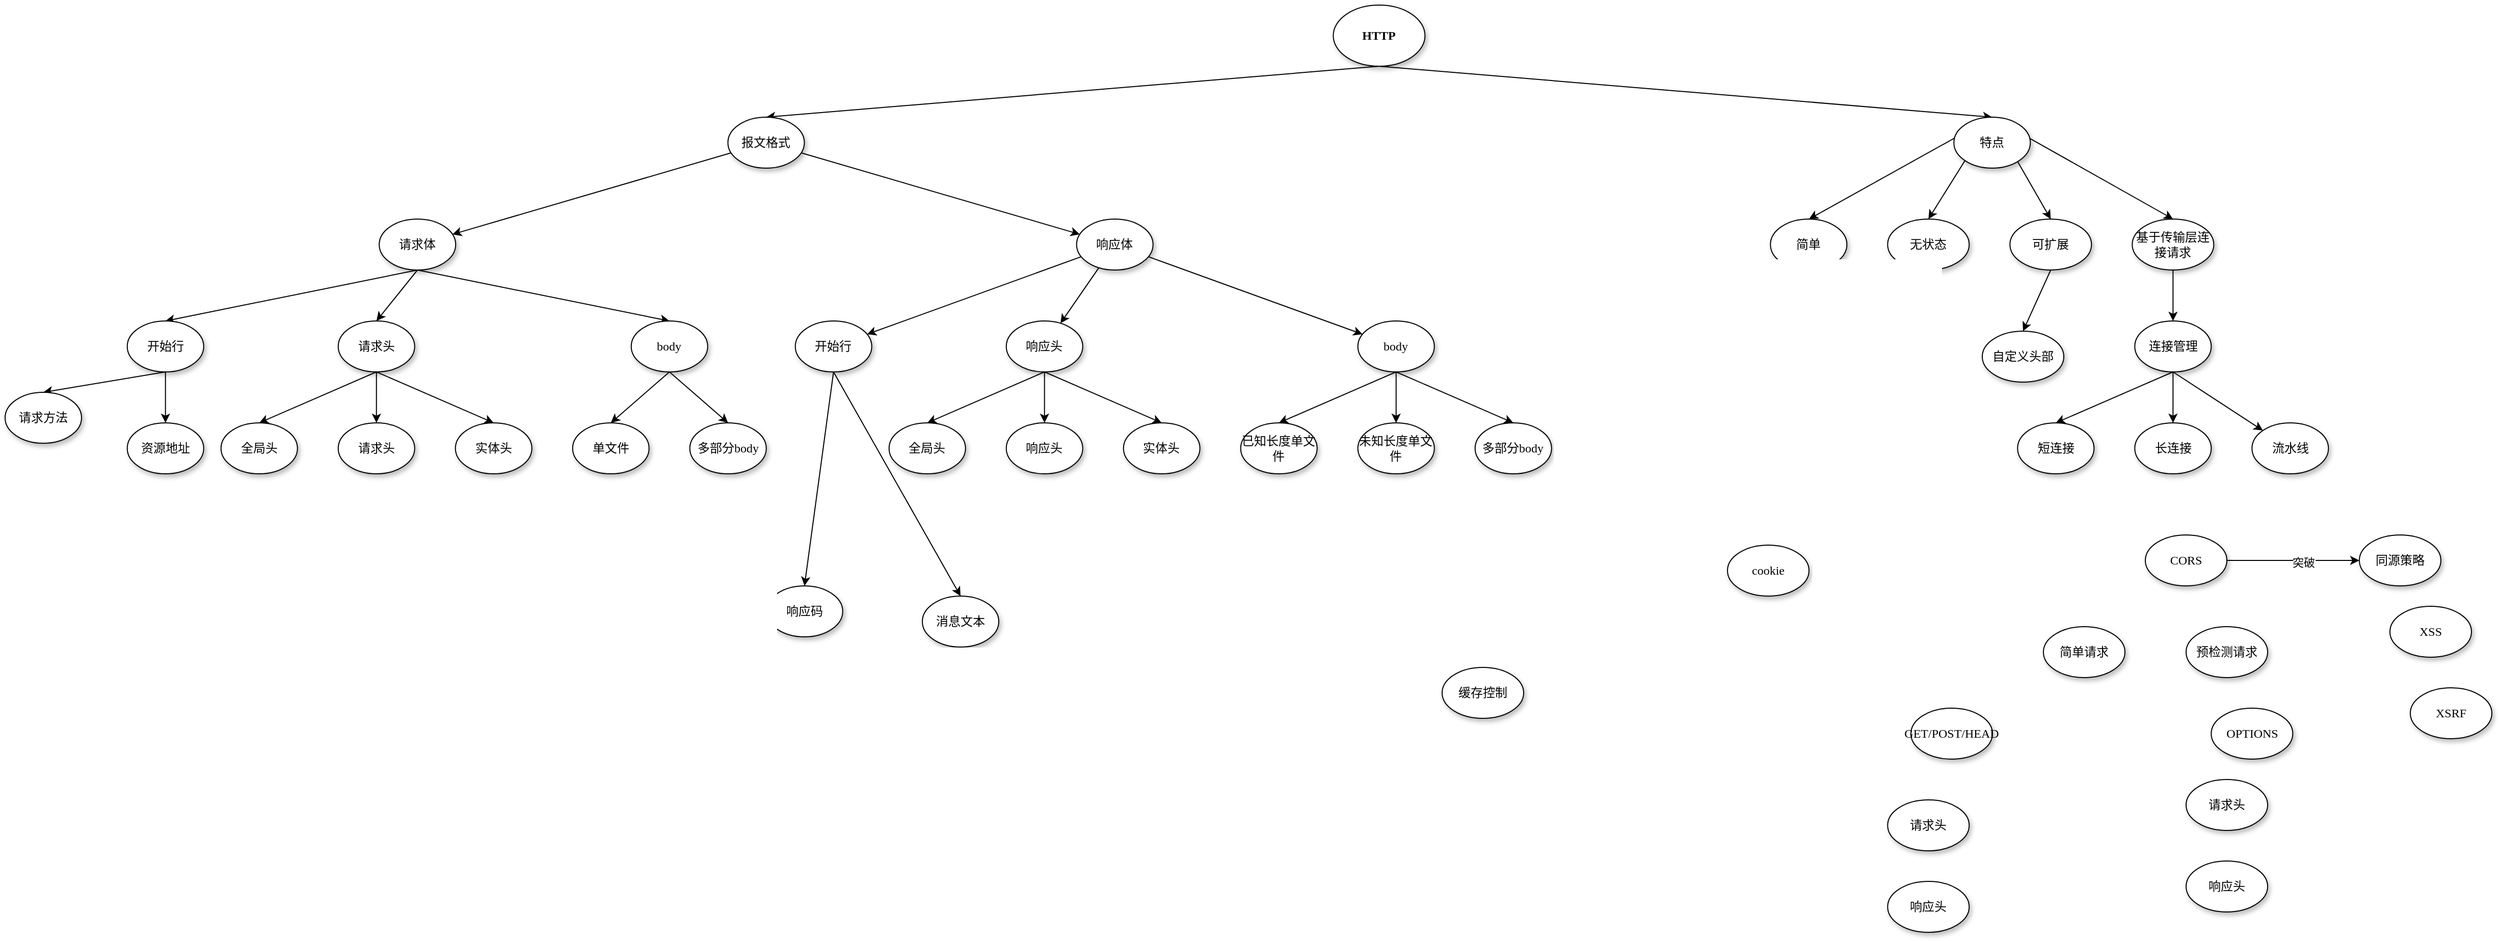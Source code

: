 <mxfile version="15.1.2" type="github">
  <diagram name="Page-1" id="42789a77-a242-8287-6e28-9cd8cfd52e62">
    <mxGraphModel dx="1422" dy="762" grid="1" gridSize="10" guides="1" tooltips="1" connect="1" arrows="1" fold="1" page="1" pageScale="1" pageWidth="1100" pageHeight="850" background="none" math="0" shadow="0">
      <root>
        <mxCell id="0" />
        <mxCell id="1" parent="0" />
        <mxCell id="kajrkSCXimUMeCV8fqdz-9" style="rounded=0;orthogonalLoop=1;jettySize=auto;html=1;entryDx=0;entryDy=0;strokeColor=none;" parent="1" source="1ea317790d2ca983-1" target="1ea317790d2ca983-9" edge="1">
          <mxGeometry relative="1" as="geometry" />
        </mxCell>
        <mxCell id="aL56AZ2Ny0tq0pcXlVUG-24" style="rounded=0;orthogonalLoop=1;jettySize=auto;html=1;exitX=0.5;exitY=1;exitDx=0;exitDy=0;entryX=0.5;entryY=0;entryDx=0;entryDy=0;" edge="1" parent="1" source="1ea317790d2ca983-1" target="1ea317790d2ca983-9">
          <mxGeometry relative="1" as="geometry" />
        </mxCell>
        <mxCell id="aL56AZ2Ny0tq0pcXlVUG-26" style="rounded=0;orthogonalLoop=1;jettySize=auto;html=1;exitX=0.5;exitY=1;exitDx=0;exitDy=0;entryX=0.5;entryY=0;entryDx=0;entryDy=0;" edge="1" parent="1" source="1ea317790d2ca983-1" target="kajrkSCXimUMeCV8fqdz-40">
          <mxGeometry relative="1" as="geometry" />
        </mxCell>
        <mxCell id="1ea317790d2ca983-1" value="HTTP" style="ellipse;whiteSpace=wrap;html=1;rounded=0;shadow=1;comic=0;labelBackgroundColor=none;strokeWidth=1;fontFamily=Verdana;fontSize=12;align=center;fontStyle=1" parent="1" vertex="1">
          <mxGeometry x="1913.199" y="20" width="90" height="60" as="geometry" />
        </mxCell>
        <mxCell id="kajrkSCXimUMeCV8fqdz-10" style="rounded=0;orthogonalLoop=1;jettySize=auto;html=1;entryDx=0;entryDy=0;" parent="1" source="1ea317790d2ca983-9" target="1ea317790d2ca983-10" edge="1">
          <mxGeometry relative="1" as="geometry" />
        </mxCell>
        <mxCell id="kajrkSCXimUMeCV8fqdz-19" value="" style="rounded=0;orthogonalLoop=1;jettySize=auto;html=1;" parent="1" source="1ea317790d2ca983-9" target="kajrkSCXimUMeCV8fqdz-18" edge="1">
          <mxGeometry relative="1" as="geometry" />
        </mxCell>
        <mxCell id="1ea317790d2ca983-9" value="报文格式" style="ellipse;whiteSpace=wrap;html=1;rounded=0;shadow=1;comic=0;labelBackgroundColor=none;strokeWidth=1;fontFamily=Verdana;fontSize=12;align=center;" parent="1" vertex="1">
          <mxGeometry x="1319.236" y="130" width="75" height="50" as="geometry" />
        </mxCell>
        <mxCell id="aL56AZ2Ny0tq0pcXlVUG-37" style="rounded=0;orthogonalLoop=1;jettySize=auto;html=1;exitX=0.5;exitY=1;exitDx=0;exitDy=0;entryX=0.5;entryY=0;entryDx=0;entryDy=0;" edge="1" parent="1" source="1ea317790d2ca983-10" target="kajrkSCXimUMeCV8fqdz-32">
          <mxGeometry relative="1" as="geometry" />
        </mxCell>
        <mxCell id="aL56AZ2Ny0tq0pcXlVUG-38" style="rounded=0;orthogonalLoop=1;jettySize=auto;html=1;exitX=0.5;exitY=1;exitDx=0;exitDy=0;entryX=0.5;entryY=0;entryDx=0;entryDy=0;" edge="1" parent="1" source="1ea317790d2ca983-10" target="kajrkSCXimUMeCV8fqdz-14">
          <mxGeometry relative="1" as="geometry" />
        </mxCell>
        <mxCell id="aL56AZ2Ny0tq0pcXlVUG-39" style="rounded=0;orthogonalLoop=1;jettySize=auto;html=1;exitX=0.5;exitY=1;exitDx=0;exitDy=0;entryX=0.5;entryY=0;entryDx=0;entryDy=0;" edge="1" parent="1" source="1ea317790d2ca983-10" target="kajrkSCXimUMeCV8fqdz-16">
          <mxGeometry relative="1" as="geometry" />
        </mxCell>
        <mxCell id="1ea317790d2ca983-10" value="请求体" style="ellipse;whiteSpace=wrap;html=1;rounded=0;shadow=1;comic=0;labelBackgroundColor=none;strokeWidth=1;fontFamily=Verdana;fontSize=12;align=center;" parent="1" vertex="1">
          <mxGeometry x="977.111" y="230" width="75" height="50" as="geometry" />
        </mxCell>
        <mxCell id="aL56AZ2Ny0tq0pcXlVUG-21" style="rounded=0;orthogonalLoop=1;jettySize=auto;html=1;exitX=0.5;exitY=1;exitDx=0;exitDy=0;entryX=0.5;entryY=0;entryDx=0;entryDy=0;" edge="1" parent="1" source="kajrkSCXimUMeCV8fqdz-14" target="aL56AZ2Ny0tq0pcXlVUG-18">
          <mxGeometry relative="1" as="geometry" />
        </mxCell>
        <mxCell id="aL56AZ2Ny0tq0pcXlVUG-22" style="rounded=0;orthogonalLoop=1;jettySize=auto;html=1;exitX=0.5;exitY=1;exitDx=0;exitDy=0;entryX=0.5;entryY=0;entryDx=0;entryDy=0;" edge="1" parent="1" source="kajrkSCXimUMeCV8fqdz-14" target="aL56AZ2Ny0tq0pcXlVUG-19">
          <mxGeometry relative="1" as="geometry" />
        </mxCell>
        <mxCell id="aL56AZ2Ny0tq0pcXlVUG-23" style="rounded=0;orthogonalLoop=1;jettySize=auto;html=1;exitX=0.5;exitY=1;exitDx=0;exitDy=0;entryX=0.5;entryY=0;entryDx=0;entryDy=0;" edge="1" parent="1" source="kajrkSCXimUMeCV8fqdz-14" target="aL56AZ2Ny0tq0pcXlVUG-20">
          <mxGeometry relative="1" as="geometry" />
        </mxCell>
        <mxCell id="kajrkSCXimUMeCV8fqdz-14" value="请求头&lt;br&gt;" style="ellipse;whiteSpace=wrap;html=1;rounded=0;shadow=1;comic=0;labelBackgroundColor=none;strokeWidth=1;fontFamily=Verdana;fontSize=12;align=center;" parent="1" vertex="1">
          <mxGeometry x="936.861" y="330" width="75" height="50" as="geometry" />
        </mxCell>
        <mxCell id="aL56AZ2Ny0tq0pcXlVUG-29" style="rounded=0;orthogonalLoop=1;jettySize=auto;html=1;exitX=0.5;exitY=1;exitDx=0;exitDy=0;entryX=0.5;entryY=0;entryDx=0;entryDy=0;" edge="1" parent="1" source="kajrkSCXimUMeCV8fqdz-16" target="aL56AZ2Ny0tq0pcXlVUG-27">
          <mxGeometry relative="1" as="geometry" />
        </mxCell>
        <mxCell id="aL56AZ2Ny0tq0pcXlVUG-30" style="rounded=0;orthogonalLoop=1;jettySize=auto;html=1;exitX=0.5;exitY=1;exitDx=0;exitDy=0;entryX=0.5;entryY=0;entryDx=0;entryDy=0;" edge="1" parent="1" source="kajrkSCXimUMeCV8fqdz-16" target="aL56AZ2Ny0tq0pcXlVUG-28">
          <mxGeometry relative="1" as="geometry" />
        </mxCell>
        <mxCell id="kajrkSCXimUMeCV8fqdz-16" value="body" style="ellipse;whiteSpace=wrap;html=1;rounded=0;shadow=1;comic=0;labelBackgroundColor=none;strokeWidth=1;fontFamily=Verdana;fontSize=12;align=center;" parent="1" vertex="1">
          <mxGeometry x="1224.361" y="330" width="75" height="50" as="geometry" />
        </mxCell>
        <mxCell id="kajrkSCXimUMeCV8fqdz-23" value="" style="rounded=0;orthogonalLoop=1;jettySize=auto;html=1;" parent="1" source="kajrkSCXimUMeCV8fqdz-18" target="kajrkSCXimUMeCV8fqdz-22" edge="1">
          <mxGeometry relative="1" as="geometry" />
        </mxCell>
        <mxCell id="kajrkSCXimUMeCV8fqdz-25" value="" style="rounded=0;orthogonalLoop=1;jettySize=auto;html=1;" parent="1" source="kajrkSCXimUMeCV8fqdz-18" target="kajrkSCXimUMeCV8fqdz-24" edge="1">
          <mxGeometry relative="1" as="geometry" />
        </mxCell>
        <mxCell id="kajrkSCXimUMeCV8fqdz-27" value="" style="rounded=0;orthogonalLoop=1;jettySize=auto;html=1;" parent="1" source="kajrkSCXimUMeCV8fqdz-18" target="kajrkSCXimUMeCV8fqdz-26" edge="1">
          <mxGeometry relative="1" as="geometry" />
        </mxCell>
        <mxCell id="kajrkSCXimUMeCV8fqdz-18" value="响应体" style="ellipse;whiteSpace=wrap;html=1;rounded=0;shadow=1;comic=0;labelBackgroundColor=none;strokeWidth=1;fontFamily=Verdana;fontSize=12;align=center;" parent="1" vertex="1">
          <mxGeometry x="1661.361" y="230" width="75" height="50" as="geometry" />
        </mxCell>
        <mxCell id="aL56AZ2Ny0tq0pcXlVUG-74" style="edgeStyle=none;rounded=0;orthogonalLoop=1;jettySize=auto;html=1;exitX=0.5;exitY=1;exitDx=0;exitDy=0;entryX=0.5;entryY=0;entryDx=0;entryDy=0;" edge="1" parent="1" source="kajrkSCXimUMeCV8fqdz-22" target="aL56AZ2Ny0tq0pcXlVUG-73">
          <mxGeometry relative="1" as="geometry" />
        </mxCell>
        <mxCell id="aL56AZ2Ny0tq0pcXlVUG-75" style="edgeStyle=none;rounded=0;orthogonalLoop=1;jettySize=auto;html=1;exitX=0.5;exitY=1;exitDx=0;exitDy=0;entryX=0.5;entryY=0;entryDx=0;entryDy=0;" edge="1" parent="1" source="kajrkSCXimUMeCV8fqdz-22" target="aL56AZ2Ny0tq0pcXlVUG-72">
          <mxGeometry relative="1" as="geometry" />
        </mxCell>
        <mxCell id="kajrkSCXimUMeCV8fqdz-22" value="开始行" style="ellipse;whiteSpace=wrap;html=1;rounded=0;shadow=1;comic=0;labelBackgroundColor=none;strokeWidth=1;fontFamily=Verdana;fontSize=12;align=center;" parent="1" vertex="1">
          <mxGeometry x="1385.361" y="330" width="75" height="50" as="geometry" />
        </mxCell>
        <mxCell id="aL56AZ2Ny0tq0pcXlVUG-34" style="rounded=0;orthogonalLoop=1;jettySize=auto;html=1;exitX=0.5;exitY=1;exitDx=0;exitDy=0;entryX=0.5;entryY=0;entryDx=0;entryDy=0;" edge="1" parent="1" source="kajrkSCXimUMeCV8fqdz-24" target="aL56AZ2Ny0tq0pcXlVUG-31">
          <mxGeometry relative="1" as="geometry" />
        </mxCell>
        <mxCell id="aL56AZ2Ny0tq0pcXlVUG-35" style="rounded=0;orthogonalLoop=1;jettySize=auto;html=1;exitX=0.5;exitY=1;exitDx=0;exitDy=0;entryX=0.5;entryY=0;entryDx=0;entryDy=0;" edge="1" parent="1" source="kajrkSCXimUMeCV8fqdz-24" target="aL56AZ2Ny0tq0pcXlVUG-32">
          <mxGeometry relative="1" as="geometry" />
        </mxCell>
        <mxCell id="aL56AZ2Ny0tq0pcXlVUG-36" style="rounded=0;orthogonalLoop=1;jettySize=auto;html=1;exitX=0.5;exitY=1;exitDx=0;exitDy=0;entryX=0.5;entryY=0;entryDx=0;entryDy=0;" edge="1" parent="1" source="kajrkSCXimUMeCV8fqdz-24" target="aL56AZ2Ny0tq0pcXlVUG-33">
          <mxGeometry relative="1" as="geometry" />
        </mxCell>
        <mxCell id="kajrkSCXimUMeCV8fqdz-24" value="响应头" style="ellipse;whiteSpace=wrap;html=1;rounded=0;shadow=1;comic=0;labelBackgroundColor=none;strokeWidth=1;fontFamily=Verdana;fontSize=12;align=center;" parent="1" vertex="1">
          <mxGeometry x="1592.361" y="330" width="75" height="50" as="geometry" />
        </mxCell>
        <mxCell id="aL56AZ2Ny0tq0pcXlVUG-43" style="rounded=0;orthogonalLoop=1;jettySize=auto;html=1;exitX=0.5;exitY=1;exitDx=0;exitDy=0;entryX=0.5;entryY=0;entryDx=0;entryDy=0;" edge="1" parent="1" source="kajrkSCXimUMeCV8fqdz-26" target="aL56AZ2Ny0tq0pcXlVUG-40">
          <mxGeometry relative="1" as="geometry" />
        </mxCell>
        <mxCell id="aL56AZ2Ny0tq0pcXlVUG-44" style="rounded=0;orthogonalLoop=1;jettySize=auto;html=1;exitX=0.5;exitY=1;exitDx=0;exitDy=0;entryX=0.5;entryY=0;entryDx=0;entryDy=0;" edge="1" parent="1" source="kajrkSCXimUMeCV8fqdz-26" target="aL56AZ2Ny0tq0pcXlVUG-42">
          <mxGeometry relative="1" as="geometry" />
        </mxCell>
        <mxCell id="aL56AZ2Ny0tq0pcXlVUG-45" style="rounded=0;orthogonalLoop=1;jettySize=auto;html=1;exitX=0.5;exitY=1;exitDx=0;exitDy=0;entryX=0.5;entryY=0;entryDx=0;entryDy=0;" edge="1" parent="1" source="kajrkSCXimUMeCV8fqdz-26" target="aL56AZ2Ny0tq0pcXlVUG-41">
          <mxGeometry relative="1" as="geometry" />
        </mxCell>
        <mxCell id="kajrkSCXimUMeCV8fqdz-26" value="body" style="ellipse;whiteSpace=wrap;html=1;rounded=0;shadow=1;comic=0;labelBackgroundColor=none;strokeWidth=1;fontFamily=Verdana;fontSize=12;align=center;" parent="1" vertex="1">
          <mxGeometry x="1937.361" y="330" width="75" height="50" as="geometry" />
        </mxCell>
        <mxCell id="aL56AZ2Ny0tq0pcXlVUG-70" style="edgeStyle=none;rounded=0;orthogonalLoop=1;jettySize=auto;html=1;exitX=0.5;exitY=1;exitDx=0;exitDy=0;entryX=0.5;entryY=0;entryDx=0;entryDy=0;" edge="1" parent="1" source="kajrkSCXimUMeCV8fqdz-32" target="aL56AZ2Ny0tq0pcXlVUG-69">
          <mxGeometry relative="1" as="geometry" />
        </mxCell>
        <mxCell id="aL56AZ2Ny0tq0pcXlVUG-71" style="edgeStyle=none;rounded=0;orthogonalLoop=1;jettySize=auto;html=1;exitX=0.5;exitY=1;exitDx=0;exitDy=0;entryX=0.5;entryY=0;entryDx=0;entryDy=0;" edge="1" parent="1" source="kajrkSCXimUMeCV8fqdz-32" target="aL56AZ2Ny0tq0pcXlVUG-68">
          <mxGeometry relative="1" as="geometry">
            <mxPoint x="767" y="390" as="targetPoint" />
          </mxGeometry>
        </mxCell>
        <mxCell id="kajrkSCXimUMeCV8fqdz-32" value="开始行" style="ellipse;whiteSpace=wrap;html=1;rounded=0;shadow=1;comic=0;labelBackgroundColor=none;strokeWidth=1;fontFamily=Verdana;fontSize=12;align=center;" parent="1" vertex="1">
          <mxGeometry x="729.861" y="330" width="75" height="50" as="geometry" />
        </mxCell>
        <mxCell id="aL56AZ2Ny0tq0pcXlVUG-11" style="rounded=0;orthogonalLoop=1;jettySize=auto;html=1;exitX=0.5;exitY=0;exitDx=0;exitDy=0;" edge="1" parent="1" source="kajrkSCXimUMeCV8fqdz-40">
          <mxGeometry relative="1" as="geometry">
            <mxPoint x="2380" y="230" as="targetPoint" />
          </mxGeometry>
        </mxCell>
        <mxCell id="aL56AZ2Ny0tq0pcXlVUG-15" style="rounded=0;orthogonalLoop=1;jettySize=auto;html=1;exitX=0.5;exitY=0;exitDx=0;exitDy=0;entryX=0.5;entryY=0;entryDx=0;entryDy=0;" edge="1" parent="1" source="kajrkSCXimUMeCV8fqdz-40" target="aL56AZ2Ny0tq0pcXlVUG-12">
          <mxGeometry relative="1" as="geometry" />
        </mxCell>
        <mxCell id="aL56AZ2Ny0tq0pcXlVUG-16" style="rounded=0;orthogonalLoop=1;jettySize=auto;html=1;exitX=0.5;exitY=0;exitDx=0;exitDy=0;entryX=0.5;entryY=0;entryDx=0;entryDy=0;" edge="1" parent="1" source="kajrkSCXimUMeCV8fqdz-40" target="aL56AZ2Ny0tq0pcXlVUG-13">
          <mxGeometry relative="1" as="geometry" />
        </mxCell>
        <mxCell id="aL56AZ2Ny0tq0pcXlVUG-17" style="rounded=0;orthogonalLoop=1;jettySize=auto;html=1;exitX=0.5;exitY=0;exitDx=0;exitDy=0;entryX=0.5;entryY=0;entryDx=0;entryDy=0;" edge="1" parent="1" source="kajrkSCXimUMeCV8fqdz-40" target="aL56AZ2Ny0tq0pcXlVUG-14">
          <mxGeometry relative="1" as="geometry" />
        </mxCell>
        <mxCell id="kajrkSCXimUMeCV8fqdz-40" value="特点" style="ellipse;whiteSpace=wrap;html=1;rounded=0;shadow=1;comic=0;labelBackgroundColor=none;strokeWidth=1;fontFamily=Verdana;fontSize=12;align=center;" parent="1" vertex="1">
          <mxGeometry x="2522.161" y="130" width="75" height="50" as="geometry" />
        </mxCell>
        <mxCell id="aL56AZ2Ny0tq0pcXlVUG-10" value="简单" style="ellipse;whiteSpace=wrap;html=1;rounded=0;shadow=1;comic=0;labelBackgroundColor=none;strokeWidth=1;fontFamily=Verdana;fontSize=12;align=center;" vertex="1" parent="1">
          <mxGeometry x="2342.161" y="230" width="75" height="50" as="geometry" />
        </mxCell>
        <mxCell id="aL56AZ2Ny0tq0pcXlVUG-12" value="无状态" style="ellipse;whiteSpace=wrap;html=1;rounded=0;shadow=1;comic=0;labelBackgroundColor=none;strokeWidth=1;fontFamily=Verdana;fontSize=12;align=center;" vertex="1" parent="1">
          <mxGeometry x="2457.161" y="230" width="80" height="50" as="geometry" />
        </mxCell>
        <mxCell id="aL56AZ2Ny0tq0pcXlVUG-59" style="rounded=0;orthogonalLoop=1;jettySize=auto;html=1;exitX=0.5;exitY=1;exitDx=0;exitDy=0;entryX=0.5;entryY=0;entryDx=0;entryDy=0;" edge="1" parent="1" source="aL56AZ2Ny0tq0pcXlVUG-13" target="aL56AZ2Ny0tq0pcXlVUG-58">
          <mxGeometry relative="1" as="geometry" />
        </mxCell>
        <mxCell id="aL56AZ2Ny0tq0pcXlVUG-13" value="可扩展" style="ellipse;whiteSpace=wrap;html=1;rounded=0;shadow=1;comic=0;labelBackgroundColor=none;strokeWidth=1;fontFamily=Verdana;fontSize=12;align=center;" vertex="1" parent="1">
          <mxGeometry x="2577.161" y="230" width="80" height="50" as="geometry" />
        </mxCell>
        <mxCell id="aL56AZ2Ny0tq0pcXlVUG-57" style="rounded=0;orthogonalLoop=1;jettySize=auto;html=1;exitX=0.5;exitY=1;exitDx=0;exitDy=0;entryX=0.5;entryY=0;entryDx=0;entryDy=0;" edge="1" parent="1" source="aL56AZ2Ny0tq0pcXlVUG-14" target="aL56AZ2Ny0tq0pcXlVUG-53">
          <mxGeometry relative="1" as="geometry" />
        </mxCell>
        <mxCell id="aL56AZ2Ny0tq0pcXlVUG-14" value="基于传输层连接请求" style="ellipse;whiteSpace=wrap;html=1;rounded=0;shadow=1;comic=0;labelBackgroundColor=none;strokeWidth=1;fontFamily=Verdana;fontSize=12;align=center;" vertex="1" parent="1">
          <mxGeometry x="2697.161" y="230" width="80" height="50" as="geometry" />
        </mxCell>
        <mxCell id="aL56AZ2Ny0tq0pcXlVUG-18" value="全局头" style="ellipse;whiteSpace=wrap;html=1;rounded=0;shadow=1;comic=0;labelBackgroundColor=none;strokeWidth=1;fontFamily=Verdana;fontSize=12;align=center;" vertex="1" parent="1">
          <mxGeometry x="821.861" y="430" width="75" height="50" as="geometry" />
        </mxCell>
        <mxCell id="aL56AZ2Ny0tq0pcXlVUG-19" value="请求头" style="ellipse;whiteSpace=wrap;html=1;rounded=0;shadow=1;comic=0;labelBackgroundColor=none;strokeWidth=1;fontFamily=Verdana;fontSize=12;align=center;" vertex="1" parent="1">
          <mxGeometry x="936.861" y="430" width="75" height="50" as="geometry" />
        </mxCell>
        <mxCell id="aL56AZ2Ny0tq0pcXlVUG-20" value="实体头" style="ellipse;whiteSpace=wrap;html=1;rounded=0;shadow=1;comic=0;labelBackgroundColor=none;strokeWidth=1;fontFamily=Verdana;fontSize=12;align=center;" vertex="1" parent="1">
          <mxGeometry x="1051.861" y="430" width="75" height="50" as="geometry" />
        </mxCell>
        <mxCell id="aL56AZ2Ny0tq0pcXlVUG-27" value="单文件" style="ellipse;whiteSpace=wrap;html=1;rounded=0;shadow=1;comic=0;labelBackgroundColor=none;strokeWidth=1;fontFamily=Verdana;fontSize=12;align=center;" vertex="1" parent="1">
          <mxGeometry x="1166.861" y="430" width="75" height="50" as="geometry" />
        </mxCell>
        <mxCell id="aL56AZ2Ny0tq0pcXlVUG-28" value="多部分body" style="ellipse;whiteSpace=wrap;html=1;rounded=0;shadow=1;comic=0;labelBackgroundColor=none;strokeWidth=1;fontFamily=Verdana;fontSize=12;align=center;" vertex="1" parent="1">
          <mxGeometry x="1281.861" y="430" width="75" height="50" as="geometry" />
        </mxCell>
        <mxCell id="aL56AZ2Ny0tq0pcXlVUG-31" value="全局头" style="ellipse;whiteSpace=wrap;html=1;rounded=0;shadow=1;comic=0;labelBackgroundColor=none;strokeWidth=1;fontFamily=Verdana;fontSize=12;align=center;" vertex="1" parent="1">
          <mxGeometry x="1477.361" y="430" width="75" height="50" as="geometry" />
        </mxCell>
        <mxCell id="aL56AZ2Ny0tq0pcXlVUG-32" value="响应头" style="ellipse;whiteSpace=wrap;html=1;rounded=0;shadow=1;comic=0;labelBackgroundColor=none;strokeWidth=1;fontFamily=Verdana;fontSize=12;align=center;" vertex="1" parent="1">
          <mxGeometry x="1592.361" y="430" width="75" height="50" as="geometry" />
        </mxCell>
        <mxCell id="aL56AZ2Ny0tq0pcXlVUG-33" value="实体头" style="ellipse;whiteSpace=wrap;html=1;rounded=0;shadow=1;comic=0;labelBackgroundColor=none;strokeWidth=1;fontFamily=Verdana;fontSize=12;align=center;" vertex="1" parent="1">
          <mxGeometry x="1707.361" y="430" width="75" height="50" as="geometry" />
        </mxCell>
        <mxCell id="aL56AZ2Ny0tq0pcXlVUG-40" value="已知长度单文件" style="ellipse;whiteSpace=wrap;html=1;rounded=0;shadow=1;comic=0;labelBackgroundColor=none;strokeWidth=1;fontFamily=Verdana;fontSize=12;align=center;" vertex="1" parent="1">
          <mxGeometry x="1822.361" y="430" width="75" height="50" as="geometry" />
        </mxCell>
        <mxCell id="aL56AZ2Ny0tq0pcXlVUG-41" value="多部分body" style="ellipse;whiteSpace=wrap;html=1;rounded=0;shadow=1;comic=0;labelBackgroundColor=none;strokeWidth=1;fontFamily=Verdana;fontSize=12;align=center;" vertex="1" parent="1">
          <mxGeometry x="2052.361" y="430" width="75" height="50" as="geometry" />
        </mxCell>
        <mxCell id="aL56AZ2Ny0tq0pcXlVUG-42" value="未知长度单文件" style="ellipse;whiteSpace=wrap;html=1;rounded=0;shadow=1;comic=0;labelBackgroundColor=none;strokeWidth=1;fontFamily=Verdana;fontSize=12;align=center;" vertex="1" parent="1">
          <mxGeometry x="1937.361" y="430" width="75" height="50" as="geometry" />
        </mxCell>
        <mxCell id="aL56AZ2Ny0tq0pcXlVUG-49" value="cookie" style="ellipse;whiteSpace=wrap;html=1;rounded=0;shadow=1;comic=0;labelBackgroundColor=none;strokeWidth=1;fontFamily=Verdana;fontSize=12;align=center;" vertex="1" parent="1">
          <mxGeometry x="2300.001" y="550" width="80" height="50" as="geometry" />
        </mxCell>
        <mxCell id="aL56AZ2Ny0tq0pcXlVUG-50" style="rounded=0;orthogonalLoop=1;jettySize=auto;html=1;exitX=0.5;exitY=1;exitDx=0;exitDy=0;entryX=0.5;entryY=0;entryDx=0;entryDy=0;" edge="1" parent="1" source="aL56AZ2Ny0tq0pcXlVUG-53" target="aL56AZ2Ny0tq0pcXlVUG-54">
          <mxGeometry relative="1" as="geometry" />
        </mxCell>
        <mxCell id="aL56AZ2Ny0tq0pcXlVUG-51" style="rounded=0;orthogonalLoop=1;jettySize=auto;html=1;exitX=0.5;exitY=1;exitDx=0;exitDy=0;entryX=0.5;entryY=0;entryDx=0;entryDy=0;" edge="1" parent="1" source="aL56AZ2Ny0tq0pcXlVUG-53" target="aL56AZ2Ny0tq0pcXlVUG-55">
          <mxGeometry relative="1" as="geometry" />
        </mxCell>
        <mxCell id="aL56AZ2Ny0tq0pcXlVUG-52" style="rounded=0;orthogonalLoop=1;jettySize=auto;html=1;exitX=0.5;exitY=1;exitDx=0;exitDy=0;" edge="1" parent="1" source="aL56AZ2Ny0tq0pcXlVUG-53" target="aL56AZ2Ny0tq0pcXlVUG-56">
          <mxGeometry relative="1" as="geometry" />
        </mxCell>
        <mxCell id="aL56AZ2Ny0tq0pcXlVUG-53" value="连接管理" style="ellipse;whiteSpace=wrap;html=1;rounded=0;shadow=1;comic=0;labelBackgroundColor=none;strokeWidth=1;fontFamily=Verdana;fontSize=12;align=center;" vertex="1" parent="1">
          <mxGeometry x="2699.661" y="330" width="75" height="50" as="geometry" />
        </mxCell>
        <mxCell id="aL56AZ2Ny0tq0pcXlVUG-54" value="短连接" style="ellipse;whiteSpace=wrap;html=1;rounded=0;shadow=1;comic=0;labelBackgroundColor=none;strokeWidth=1;fontFamily=Verdana;fontSize=12;align=center;" vertex="1" parent="1">
          <mxGeometry x="2584.661" y="430" width="75" height="50" as="geometry" />
        </mxCell>
        <mxCell id="aL56AZ2Ny0tq0pcXlVUG-55" value="长连接" style="ellipse;whiteSpace=wrap;html=1;rounded=0;shadow=1;comic=0;labelBackgroundColor=none;strokeWidth=1;fontFamily=Verdana;fontSize=12;align=center;" vertex="1" parent="1">
          <mxGeometry x="2699.661" y="430" width="75" height="50" as="geometry" />
        </mxCell>
        <mxCell id="aL56AZ2Ny0tq0pcXlVUG-56" value="流水线" style="ellipse;whiteSpace=wrap;html=1;rounded=0;shadow=1;comic=0;labelBackgroundColor=none;strokeWidth=1;fontFamily=Verdana;fontSize=12;align=center;" vertex="1" parent="1">
          <mxGeometry x="2814.661" y="430" width="75" height="50" as="geometry" />
        </mxCell>
        <mxCell id="aL56AZ2Ny0tq0pcXlVUG-58" value="自定义头部" style="ellipse;whiteSpace=wrap;html=1;rounded=0;shadow=1;comic=0;labelBackgroundColor=none;strokeWidth=1;fontFamily=Verdana;fontSize=12;align=center;" vertex="1" parent="1">
          <mxGeometry x="2550.001" y="340" width="80" height="50" as="geometry" />
        </mxCell>
        <mxCell id="aL56AZ2Ny0tq0pcXlVUG-79" style="edgeStyle=none;rounded=0;orthogonalLoop=1;jettySize=auto;html=1;exitX=1;exitY=0.5;exitDx=0;exitDy=0;entryX=0;entryY=0.5;entryDx=0;entryDy=0;" edge="1" parent="1" source="aL56AZ2Ny0tq0pcXlVUG-61" target="aL56AZ2Ny0tq0pcXlVUG-76">
          <mxGeometry relative="1" as="geometry" />
        </mxCell>
        <mxCell id="aL56AZ2Ny0tq0pcXlVUG-80" value="突破" style="edgeLabel;html=1;align=center;verticalAlign=middle;resizable=0;points=[];" vertex="1" connectable="0" parent="aL56AZ2Ny0tq0pcXlVUG-79">
          <mxGeometry x="0.154" y="-2" relative="1" as="geometry">
            <mxPoint as="offset" />
          </mxGeometry>
        </mxCell>
        <mxCell id="aL56AZ2Ny0tq0pcXlVUG-61" value="CORS" style="ellipse;whiteSpace=wrap;html=1;rounded=0;shadow=1;comic=0;labelBackgroundColor=none;strokeWidth=1;fontFamily=Verdana;fontSize=12;align=center;" vertex="1" parent="1">
          <mxGeometry x="2710.001" y="540" width="80" height="50" as="geometry" />
        </mxCell>
        <mxCell id="aL56AZ2Ny0tq0pcXlVUG-62" value="缓存控制" style="ellipse;whiteSpace=wrap;html=1;rounded=0;shadow=1;comic=0;labelBackgroundColor=none;strokeWidth=1;fontFamily=Verdana;fontSize=12;align=center;" vertex="1" parent="1">
          <mxGeometry x="2020.001" y="670" width="80" height="50" as="geometry" />
        </mxCell>
        <mxCell id="aL56AZ2Ny0tq0pcXlVUG-64" style="edgeStyle=none;rounded=0;orthogonalLoop=1;jettySize=auto;html=1;exitX=0.5;exitY=0;exitDx=0;exitDy=0;" edge="1" parent="1">
          <mxGeometry relative="1" as="geometry">
            <mxPoint x="2180" y="50" as="sourcePoint" />
            <mxPoint x="2180" y="50" as="targetPoint" />
          </mxGeometry>
        </mxCell>
        <mxCell id="aL56AZ2Ny0tq0pcXlVUG-66" value="简单请求" style="ellipse;whiteSpace=wrap;html=1;rounded=0;shadow=1;comic=0;labelBackgroundColor=none;strokeWidth=1;fontFamily=Verdana;fontSize=12;align=center;" vertex="1" parent="1">
          <mxGeometry x="2610.001" y="630" width="80" height="50" as="geometry" />
        </mxCell>
        <mxCell id="aL56AZ2Ny0tq0pcXlVUG-67" value="预检测请求" style="ellipse;whiteSpace=wrap;html=1;rounded=0;shadow=1;comic=0;labelBackgroundColor=none;strokeWidth=1;fontFamily=Verdana;fontSize=12;align=center;" vertex="1" parent="1">
          <mxGeometry x="2750.001" y="630" width="80" height="50" as="geometry" />
        </mxCell>
        <mxCell id="aL56AZ2Ny0tq0pcXlVUG-68" value="资源地址" style="ellipse;whiteSpace=wrap;html=1;rounded=0;shadow=1;comic=0;labelBackgroundColor=none;strokeWidth=1;fontFamily=Verdana;fontSize=12;align=center;" vertex="1" parent="1">
          <mxGeometry x="729.861" y="430" width="75" height="50" as="geometry" />
        </mxCell>
        <mxCell id="aL56AZ2Ny0tq0pcXlVUG-69" value="请求方法" style="ellipse;whiteSpace=wrap;html=1;rounded=0;shadow=1;comic=0;labelBackgroundColor=none;strokeWidth=1;fontFamily=Verdana;fontSize=12;align=center;" vertex="1" parent="1">
          <mxGeometry x="610.001" y="400" width="75" height="50" as="geometry" />
        </mxCell>
        <mxCell id="aL56AZ2Ny0tq0pcXlVUG-72" value="消息文本" style="ellipse;whiteSpace=wrap;html=1;rounded=0;shadow=1;comic=0;labelBackgroundColor=none;strokeWidth=1;fontFamily=Verdana;fontSize=12;align=center;" vertex="1" parent="1">
          <mxGeometry x="1510.001" y="600" width="75" height="50" as="geometry" />
        </mxCell>
        <mxCell id="aL56AZ2Ny0tq0pcXlVUG-73" value="响应码" style="ellipse;whiteSpace=wrap;html=1;rounded=0;shadow=1;comic=0;labelBackgroundColor=none;strokeWidth=1;fontFamily=Verdana;fontSize=12;align=center;" vertex="1" parent="1">
          <mxGeometry x="1356.861" y="590" width="75" height="50" as="geometry" />
        </mxCell>
        <mxCell id="aL56AZ2Ny0tq0pcXlVUG-76" value="同源策略" style="ellipse;whiteSpace=wrap;html=1;rounded=0;shadow=1;comic=0;labelBackgroundColor=none;strokeWidth=1;fontFamily=Verdana;fontSize=12;align=center;" vertex="1" parent="1">
          <mxGeometry x="2920.001" y="540" width="80" height="50" as="geometry" />
        </mxCell>
        <mxCell id="aL56AZ2Ny0tq0pcXlVUG-77" value="XSS" style="ellipse;whiteSpace=wrap;html=1;rounded=0;shadow=1;comic=0;labelBackgroundColor=none;strokeWidth=1;fontFamily=Verdana;fontSize=12;align=center;" vertex="1" parent="1">
          <mxGeometry x="2950.001" y="610" width="80" height="50" as="geometry" />
        </mxCell>
        <mxCell id="aL56AZ2Ny0tq0pcXlVUG-78" value="XSRF" style="ellipse;whiteSpace=wrap;html=1;rounded=0;shadow=1;comic=0;labelBackgroundColor=none;strokeWidth=1;fontFamily=Verdana;fontSize=12;align=center;" vertex="1" parent="1">
          <mxGeometry x="2970.001" y="690" width="80" height="50" as="geometry" />
        </mxCell>
        <mxCell id="aL56AZ2Ny0tq0pcXlVUG-81" value="GET/POST/HEAD" style="ellipse;whiteSpace=wrap;html=1;rounded=0;shadow=1;comic=0;labelBackgroundColor=none;strokeWidth=1;fontFamily=Verdana;fontSize=12;align=center;" vertex="1" parent="1">
          <mxGeometry x="2480.001" y="710" width="80" height="50" as="geometry" />
        </mxCell>
        <mxCell id="aL56AZ2Ny0tq0pcXlVUG-82" value="OPTIONS" style="ellipse;whiteSpace=wrap;html=1;rounded=0;shadow=1;comic=0;labelBackgroundColor=none;strokeWidth=1;fontFamily=Verdana;fontSize=12;align=center;" vertex="1" parent="1">
          <mxGeometry x="2774.661" y="710" width="80" height="50" as="geometry" />
        </mxCell>
        <mxCell id="aL56AZ2Ny0tq0pcXlVUG-83" value="请求头" style="ellipse;whiteSpace=wrap;html=1;rounded=0;shadow=1;comic=0;labelBackgroundColor=none;strokeWidth=1;fontFamily=Verdana;fontSize=12;align=center;" vertex="1" parent="1">
          <mxGeometry x="2750.001" y="780" width="80" height="50" as="geometry" />
        </mxCell>
        <mxCell id="aL56AZ2Ny0tq0pcXlVUG-84" value="响应头" style="ellipse;whiteSpace=wrap;html=1;rounded=0;shadow=1;comic=0;labelBackgroundColor=none;strokeWidth=1;fontFamily=Verdana;fontSize=12;align=center;" vertex="1" parent="1">
          <mxGeometry x="2750.001" y="860" width="80" height="50" as="geometry" />
        </mxCell>
        <mxCell id="aL56AZ2Ny0tq0pcXlVUG-85" value="请求头" style="ellipse;whiteSpace=wrap;html=1;rounded=0;shadow=1;comic=0;labelBackgroundColor=none;strokeWidth=1;fontFamily=Verdana;fontSize=12;align=center;" vertex="1" parent="1">
          <mxGeometry x="2457.161" y="800" width="80" height="50" as="geometry" />
        </mxCell>
        <mxCell id="aL56AZ2Ny0tq0pcXlVUG-86" value="响应头" style="ellipse;whiteSpace=wrap;html=1;rounded=0;shadow=1;comic=0;labelBackgroundColor=none;strokeWidth=1;fontFamily=Verdana;fontSize=12;align=center;" vertex="1" parent="1">
          <mxGeometry x="2457.161" y="880" width="80" height="50" as="geometry" />
        </mxCell>
      </root>
    </mxGraphModel>
  </diagram>
</mxfile>
